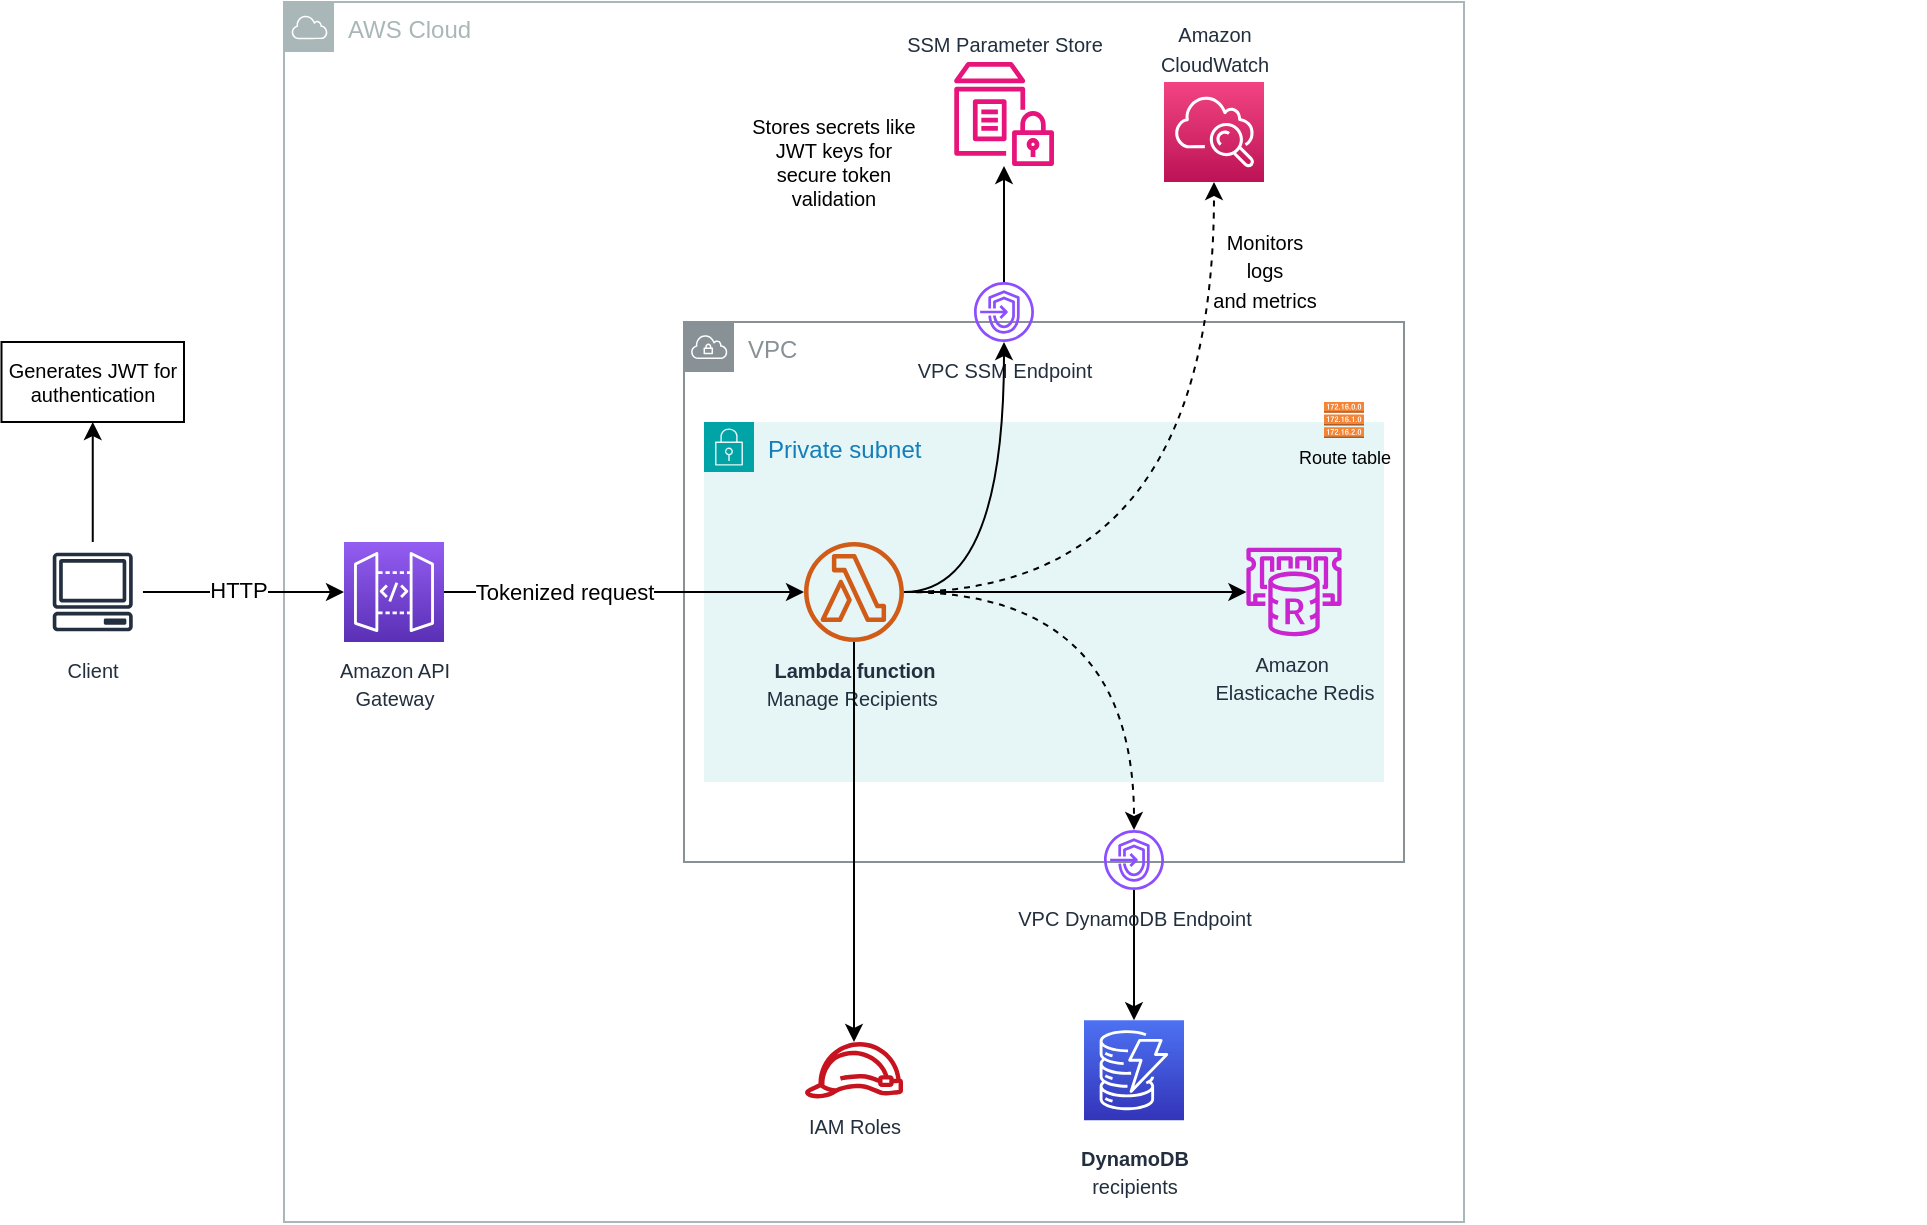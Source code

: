 <mxfile version="26.0.10">
  <diagram id="Ht1M8jgEwFfnCIfOTk4-" name="Page-1">
    <mxGraphModel dx="1242" dy="1629" grid="1" gridSize="10" guides="1" tooltips="1" connect="1" arrows="1" fold="1" page="1" pageScale="1" pageWidth="1169" pageHeight="827" background="none" math="0" shadow="0">
      <root>
        <mxCell id="0" />
        <mxCell id="1" parent="0" />
        <mxCell id="YrNKa76hlHVVeDNpaleT-4" value="AWS Cloud" style="sketch=0;outlineConnect=0;gradientColor=none;html=1;whiteSpace=wrap;fontSize=12;fontStyle=0;shape=mxgraph.aws4.group;grIcon=mxgraph.aws4.group_aws_cloud;strokeColor=#AAB7B8;fillColor=none;verticalAlign=top;align=left;spacingLeft=30;fontColor=#AAB7B8;dashed=0;" vertex="1" parent="1">
          <mxGeometry x="150" y="-40" width="590" height="610" as="geometry" />
        </mxCell>
        <mxCell id="YrNKa76hlHVVeDNpaleT-10" value="VPC" style="sketch=0;outlineConnect=0;gradientColor=none;html=1;whiteSpace=wrap;fontSize=12;fontStyle=0;shape=mxgraph.aws4.group;grIcon=mxgraph.aws4.group_vpc;strokeColor=#879196;fillColor=none;verticalAlign=top;align=left;spacingLeft=30;fontColor=#879196;dashed=0;" vertex="1" parent="1">
          <mxGeometry x="350" y="120" width="360" height="270" as="geometry" />
        </mxCell>
        <mxCell id="YrNKa76hlHVVeDNpaleT-6" value="Private subnet" style="points=[[0,0],[0.25,0],[0.5,0],[0.75,0],[1,0],[1,0.25],[1,0.5],[1,0.75],[1,1],[0.75,1],[0.5,1],[0.25,1],[0,1],[0,0.75],[0,0.5],[0,0.25]];outlineConnect=0;gradientColor=none;html=1;whiteSpace=wrap;fontSize=12;fontStyle=0;container=1;pointerEvents=0;collapsible=0;recursiveResize=0;shape=mxgraph.aws4.group;grIcon=mxgraph.aws4.group_security_group;grStroke=0;strokeColor=#00A4A6;fillColor=#E6F6F7;verticalAlign=top;align=left;spacingLeft=30;fontColor=#147EBA;dashed=0;" vertex="1" parent="1">
          <mxGeometry x="360" y="170" width="340" height="180" as="geometry" />
        </mxCell>
        <mxCell id="2bszFWF5enrOarzOYY19-1" value="&lt;div&gt;&lt;font style=&quot;font-size: 10px;&quot;&gt;Amazon&amp;nbsp;&lt;/font&gt;&lt;/div&gt;&lt;div&gt;&lt;font style=&quot;font-size: 10px;&quot;&gt;Elasticache Redis&lt;/font&gt;&lt;/div&gt;" style="outlineConnect=0;fontColor=#232F3E;gradientColor=none;fillColor=#C925D1;strokeColor=none;dashed=0;verticalLabelPosition=bottom;verticalAlign=top;align=center;html=1;fontSize=12;fontStyle=0;aspect=fixed;pointerEvents=1;shape=mxgraph.aws4.elasticache_for_redis;rounded=0;" parent="YrNKa76hlHVVeDNpaleT-6" vertex="1">
          <mxGeometry x="270" y="62.88" width="50" height="44.23" as="geometry" />
        </mxCell>
        <mxCell id="UEzPUAAOIrF-is8g5C7q-115" value="&lt;div&gt;&lt;font style=&quot;font-size: 10px;&quot;&gt;&lt;b&gt;Lambda function&lt;/b&gt;&lt;br&gt;&lt;/font&gt;&lt;/div&gt;&lt;font style=&quot;font-size: 10px;&quot;&gt;Manage Recipients&amp;nbsp;&lt;/font&gt;&lt;div&gt;&lt;br&gt;&lt;/div&gt;" style="outlineConnect=0;fontColor=#232F3E;gradientColor=none;fillColor=#D05C17;strokeColor=none;dashed=0;verticalLabelPosition=bottom;verticalAlign=top;align=center;html=1;fontSize=12;fontStyle=0;aspect=fixed;pointerEvents=1;shape=mxgraph.aws4.lambda_function;labelBackgroundColor=none;rounded=0;" parent="YrNKa76hlHVVeDNpaleT-6" vertex="1">
          <mxGeometry x="50" y="60.0" width="50" height="50" as="geometry" />
        </mxCell>
        <mxCell id="CtdPbiy3GI51ASY6TGqe-6" value="" style="edgeStyle=orthogonalEdgeStyle;rounded=0;orthogonalLoop=1;jettySize=auto;labelBackgroundColor=none;html=1;" parent="YrNKa76hlHVVeDNpaleT-6" source="UEzPUAAOIrF-is8g5C7q-115" target="2bszFWF5enrOarzOYY19-1" edge="1">
          <mxGeometry x="0.013" y="26" relative="1" as="geometry">
            <mxPoint as="offset" />
          </mxGeometry>
        </mxCell>
        <mxCell id="CtdPbiy3GI51ASY6TGqe-14" style="edgeStyle=orthogonalEdgeStyle;rounded=0;orthogonalLoop=1;jettySize=auto;html=1;" parent="1" source="UEzPUAAOIrF-is8g5C7q-114" target="UEzPUAAOIrF-is8g5C7q-115" edge="1">
          <mxGeometry relative="1" as="geometry">
            <Array as="points" />
          </mxGeometry>
        </mxCell>
        <mxCell id="CtdPbiy3GI51ASY6TGqe-19" value="Tokenized request" style="edgeLabel;html=1;align=center;verticalAlign=middle;resizable=0;points=[];rounded=0;" parent="CtdPbiy3GI51ASY6TGqe-14" vertex="1" connectable="0">
          <mxGeometry x="-0.156" y="1" relative="1" as="geometry">
            <mxPoint x="-16" y="1" as="offset" />
          </mxGeometry>
        </mxCell>
        <mxCell id="UEzPUAAOIrF-is8g5C7q-114" value="&lt;font style=&quot;font-size: 10px;&quot;&gt;Amazon API&lt;br&gt;Gateway&lt;/font&gt;" style="outlineConnect=0;fontColor=#232F3E;gradientColor=#945DF2;gradientDirection=north;fillColor=#5A30B5;strokeColor=#ffffff;dashed=0;verticalLabelPosition=bottom;verticalAlign=top;align=center;html=1;fontSize=12;fontStyle=0;aspect=fixed;shape=mxgraph.aws4.resourceIcon;resIcon=mxgraph.aws4.api_gateway;labelBackgroundColor=#ffffff;rounded=0;" parent="1" vertex="1">
          <mxGeometry x="180" y="230" width="50" height="50" as="geometry" />
        </mxCell>
        <mxCell id="UEzPUAAOIrF-is8g5C7q-119" value="&lt;font style=&quot;font-size: 10px;&quot;&gt;&lt;b&gt;DynamoDB&lt;/b&gt;&lt;br&gt;&lt;/font&gt;&lt;div&gt;&lt;font style=&quot;font-size: 10px;&quot;&gt;recipients&lt;/font&gt;&lt;/div&gt;" style="outlineConnect=0;fontColor=#232F3E;gradientColor=#4D72F3;gradientDirection=north;fillColor=#3334B9;strokeColor=#ffffff;dashed=0;verticalLabelPosition=bottom;verticalAlign=top;align=center;html=1;fontSize=12;fontStyle=0;aspect=fixed;shape=mxgraph.aws4.resourceIcon;resIcon=mxgraph.aws4.dynamodb;labelBackgroundColor=#ffffff;spacingTop=5;rounded=0;" parent="1" vertex="1">
          <mxGeometry x="550.0" y="469.1" width="50" height="50" as="geometry" />
        </mxCell>
        <mxCell id="UEzPUAAOIrF-is8g5C7q-122" value="&lt;font style=&quot;font-size: 10px;&quot;&gt;IAM Roles&lt;/font&gt;" style="outlineConnect=0;fontColor=#232F3E;gradientColor=none;fillColor=#C7131F;strokeColor=none;dashed=0;verticalLabelPosition=bottom;verticalAlign=top;align=center;html=1;fontSize=12;fontStyle=0;aspect=fixed;pointerEvents=1;shape=mxgraph.aws4.role;labelBackgroundColor=#ffffff;rounded=0;" parent="1" vertex="1">
          <mxGeometry x="410.0" y="480" width="50" height="28.21" as="geometry" />
        </mxCell>
        <mxCell id="2bszFWF5enrOarzOYY19-11" style="edgeStyle=orthogonalEdgeStyle;rounded=0;orthogonalLoop=1;jettySize=auto;html=1;" parent="1" source="2bszFWF5enrOarzOYY19-10" target="UEzPUAAOIrF-is8g5C7q-114" edge="1">
          <mxGeometry relative="1" as="geometry">
            <mxPoint x="200" y="328" as="targetPoint" />
            <mxPoint x="82.5" y="308" as="sourcePoint" />
          </mxGeometry>
        </mxCell>
        <mxCell id="2bszFWF5enrOarzOYY19-12" value="HTTP" style="edgeLabel;html=1;align=center;verticalAlign=middle;resizable=0;points=[];rounded=0;" parent="2bszFWF5enrOarzOYY19-11" vertex="1" connectable="0">
          <mxGeometry x="-0.07" y="2" relative="1" as="geometry">
            <mxPoint y="1" as="offset" />
          </mxGeometry>
        </mxCell>
        <mxCell id="2bszFWF5enrOarzOYY19-10" value="&lt;font style=&quot;font-size: 10px;&quot;&gt;Client&lt;/font&gt;" style="outlineConnect=0;fontColor=#232F3E;gradientColor=none;strokeColor=#232F3E;fillColor=#ffffff;dashed=0;verticalLabelPosition=bottom;verticalAlign=top;align=center;html=1;fontSize=12;fontStyle=0;aspect=fixed;shape=mxgraph.aws4.resourceIcon;resIcon=mxgraph.aws4.client;rounded=0;" parent="1" vertex="1">
          <mxGeometry x="29.37" y="230" width="50" height="50" as="geometry" />
        </mxCell>
        <mxCell id="2bszFWF5enrOarzOYY19-34" value="&lt;font style=&quot;font-size: 10px;&quot;&gt;SSM Parameter Store&lt;/font&gt;" style="outlineConnect=0;fontColor=#232F3E;gradientColor=none;fillColor=#E7157B;strokeColor=none;dashed=0;verticalLabelPosition=top;verticalAlign=bottom;align=center;html=1;fontSize=12;fontStyle=0;aspect=fixed;pointerEvents=1;shape=mxgraph.aws4.parameter_store;rounded=0;labelPosition=center;" parent="1" vertex="1">
          <mxGeometry x="485" y="-10" width="50" height="52" as="geometry" />
        </mxCell>
        <mxCell id="CtdPbiy3GI51ASY6TGqe-25" value="&lt;span style=&quot;text-align: start;&quot;&gt;&lt;font&gt;Stores secrets like JWT keys for secure token validation&lt;/font&gt;&lt;/span&gt;" style="text;html=1;align=center;verticalAlign=middle;whiteSpace=wrap;rounded=0;fontSize=10;" parent="1" vertex="1">
          <mxGeometry x="380" y="10" width="90" height="59" as="geometry" />
        </mxCell>
        <mxCell id="CtdPbiy3GI51ASY6TGqe-26" value="&lt;span style=&quot;text-align: start;&quot;&gt;&lt;font&gt;Generates JWT for authentication&lt;/font&gt;&lt;/span&gt;" style="shape=note;size=0;whiteSpace=wrap;html=1;rounded=0;fontSize=10;" parent="1" vertex="1">
          <mxGeometry x="8.75" y="130" width="91.25" height="40" as="geometry" />
        </mxCell>
        <mxCell id="OCkY8BS5w66nE0tChxpi-5" style="edgeStyle=orthogonalEdgeStyle;rounded=0;orthogonalLoop=1;jettySize=auto;html=1;" parent="1" source="OCkY8BS5w66nE0tChxpi-3" target="UEzPUAAOIrF-is8g5C7q-119" edge="1">
          <mxGeometry relative="1" as="geometry" />
        </mxCell>
        <mxCell id="OCkY8BS5w66nE0tChxpi-3" value="&lt;font style=&quot;font-size: 10px;&quot;&gt;VPC DynamoDB Endpoint&lt;/font&gt;" style="outlineConnect=0;fontColor=#232F3E;gradientColor=none;fillColor=#8C4FFF;strokeColor=none;dashed=0;verticalLabelPosition=bottom;verticalAlign=top;align=center;html=1;fontSize=12;fontStyle=0;aspect=fixed;pointerEvents=1;shape=mxgraph.aws4.endpoints;rounded=0;" parent="1" vertex="1">
          <mxGeometry x="560" y="374" width="30" height="30" as="geometry" />
        </mxCell>
        <mxCell id="OCkY8BS5w66nE0tChxpi-8" style="edgeStyle=orthogonalEdgeStyle;rounded=0;orthogonalLoop=1;jettySize=auto;html=1;" parent="1" source="OCkY8BS5w66nE0tChxpi-6" target="2bszFWF5enrOarzOYY19-34" edge="1">
          <mxGeometry relative="1" as="geometry">
            <mxPoint x="558" y="98" as="targetPoint" />
          </mxGeometry>
        </mxCell>
        <mxCell id="OCkY8BS5w66nE0tChxpi-6" value="&lt;font style=&quot;font-size: 10px;&quot;&gt;VPC SSM Endpoint&lt;/font&gt;" style="outlineConnect=0;fontColor=#232F3E;gradientColor=none;fillColor=#8C4FFF;strokeColor=none;dashed=0;verticalLabelPosition=bottom;verticalAlign=top;align=center;html=1;fontSize=12;fontStyle=0;aspect=fixed;pointerEvents=1;shape=mxgraph.aws4.endpoints;rounded=0;" parent="1" vertex="1">
          <mxGeometry x="495" y="100" width="30" height="30" as="geometry" />
        </mxCell>
        <mxCell id="OCkY8BS5w66nE0tChxpi-9" style="edgeStyle=orthogonalEdgeStyle;rounded=0;orthogonalLoop=1;jettySize=auto;html=1;entryX=0.5;entryY=1;entryDx=0;entryDy=0;entryPerimeter=0;" parent="1" source="2bszFWF5enrOarzOYY19-10" target="CtdPbiy3GI51ASY6TGqe-26" edge="1">
          <mxGeometry relative="1" as="geometry" />
        </mxCell>
        <mxCell id="UEzPUAAOIrF-is8g5C7q-121" value="&lt;font style=&quot;font-size: 10px;&quot;&gt;Amazon&lt;br&gt;CloudWatch&lt;/font&gt;" style="outlineConnect=0;fontColor=#232F3E;gradientColor=#F34482;gradientDirection=north;fillColor=#BC1356;strokeColor=#ffffff;dashed=0;verticalLabelPosition=top;verticalAlign=bottom;align=center;html=1;fontSize=12;fontStyle=0;aspect=fixed;shape=mxgraph.aws4.resourceIcon;resIcon=mxgraph.aws4.cloudwatch;labelBackgroundColor=#ffffff;rounded=0;labelPosition=center;" parent="1" vertex="1">
          <mxGeometry x="590.0" width="50" height="50" as="geometry" />
        </mxCell>
        <mxCell id="YrNKa76hlHVVeDNpaleT-11" style="edgeStyle=orthogonalEdgeStyle;rounded=0;orthogonalLoop=1;jettySize=auto;html=1;curved=1;dashed=1;" edge="1" parent="1" source="UEzPUAAOIrF-is8g5C7q-115" target="OCkY8BS5w66nE0tChxpi-3">
          <mxGeometry relative="1" as="geometry" />
        </mxCell>
        <mxCell id="YrNKa76hlHVVeDNpaleT-13" style="edgeStyle=orthogonalEdgeStyle;rounded=0;orthogonalLoop=1;jettySize=auto;html=1;curved=1;dashed=1;" edge="1" parent="1" source="UEzPUAAOIrF-is8g5C7q-115" target="UEzPUAAOIrF-is8g5C7q-121">
          <mxGeometry relative="1" as="geometry" />
        </mxCell>
        <mxCell id="YrNKa76hlHVVeDNpaleT-14" style="edgeStyle=orthogonalEdgeStyle;rounded=0;orthogonalLoop=1;jettySize=auto;html=1;curved=1;" edge="1" parent="1" source="UEzPUAAOIrF-is8g5C7q-115" target="OCkY8BS5w66nE0tChxpi-6">
          <mxGeometry relative="1" as="geometry" />
        </mxCell>
        <mxCell id="YrNKa76hlHVVeDNpaleT-16" value="&lt;span style=&quot;font-size: 10px; white-space: normal; text-align: start;&quot;&gt;Monitors logs and&amp;nbsp;&lt;/span&gt;&lt;span style=&quot;font-size: 10px; white-space: normal; text-align: start;&quot;&gt;metrics&lt;/span&gt;" style="edgeLabel;html=1;align=center;verticalAlign=middle;resizable=0;points=[];fontSize=12;labelBackgroundColor=none;" vertex="1" connectable="0" parent="1">
          <mxGeometry x="970.003" y="260.002" as="geometry">
            <mxPoint x="-330" y="-166" as="offset" />
          </mxGeometry>
        </mxCell>
        <mxCell id="YrNKa76hlHVVeDNpaleT-17" style="edgeStyle=orthogonalEdgeStyle;rounded=0;orthogonalLoop=1;jettySize=auto;html=1;" edge="1" parent="1" source="UEzPUAAOIrF-is8g5C7q-115" target="UEzPUAAOIrF-is8g5C7q-122">
          <mxGeometry relative="1" as="geometry" />
        </mxCell>
        <mxCell id="YrNKa76hlHVVeDNpaleT-15" value="&lt;font style=&quot;font-size: 9px;&quot;&gt;Route table&lt;/font&gt;" style="outlineConnect=0;dashed=0;verticalLabelPosition=bottom;verticalAlign=bottom;align=center;html=1;shape=mxgraph.aws3.route_table;fillColor=#F58536;gradientColor=none;" vertex="1" parent="1">
          <mxGeometry x="670" y="160" width="20" height="18" as="geometry" />
        </mxCell>
      </root>
    </mxGraphModel>
  </diagram>
</mxfile>
